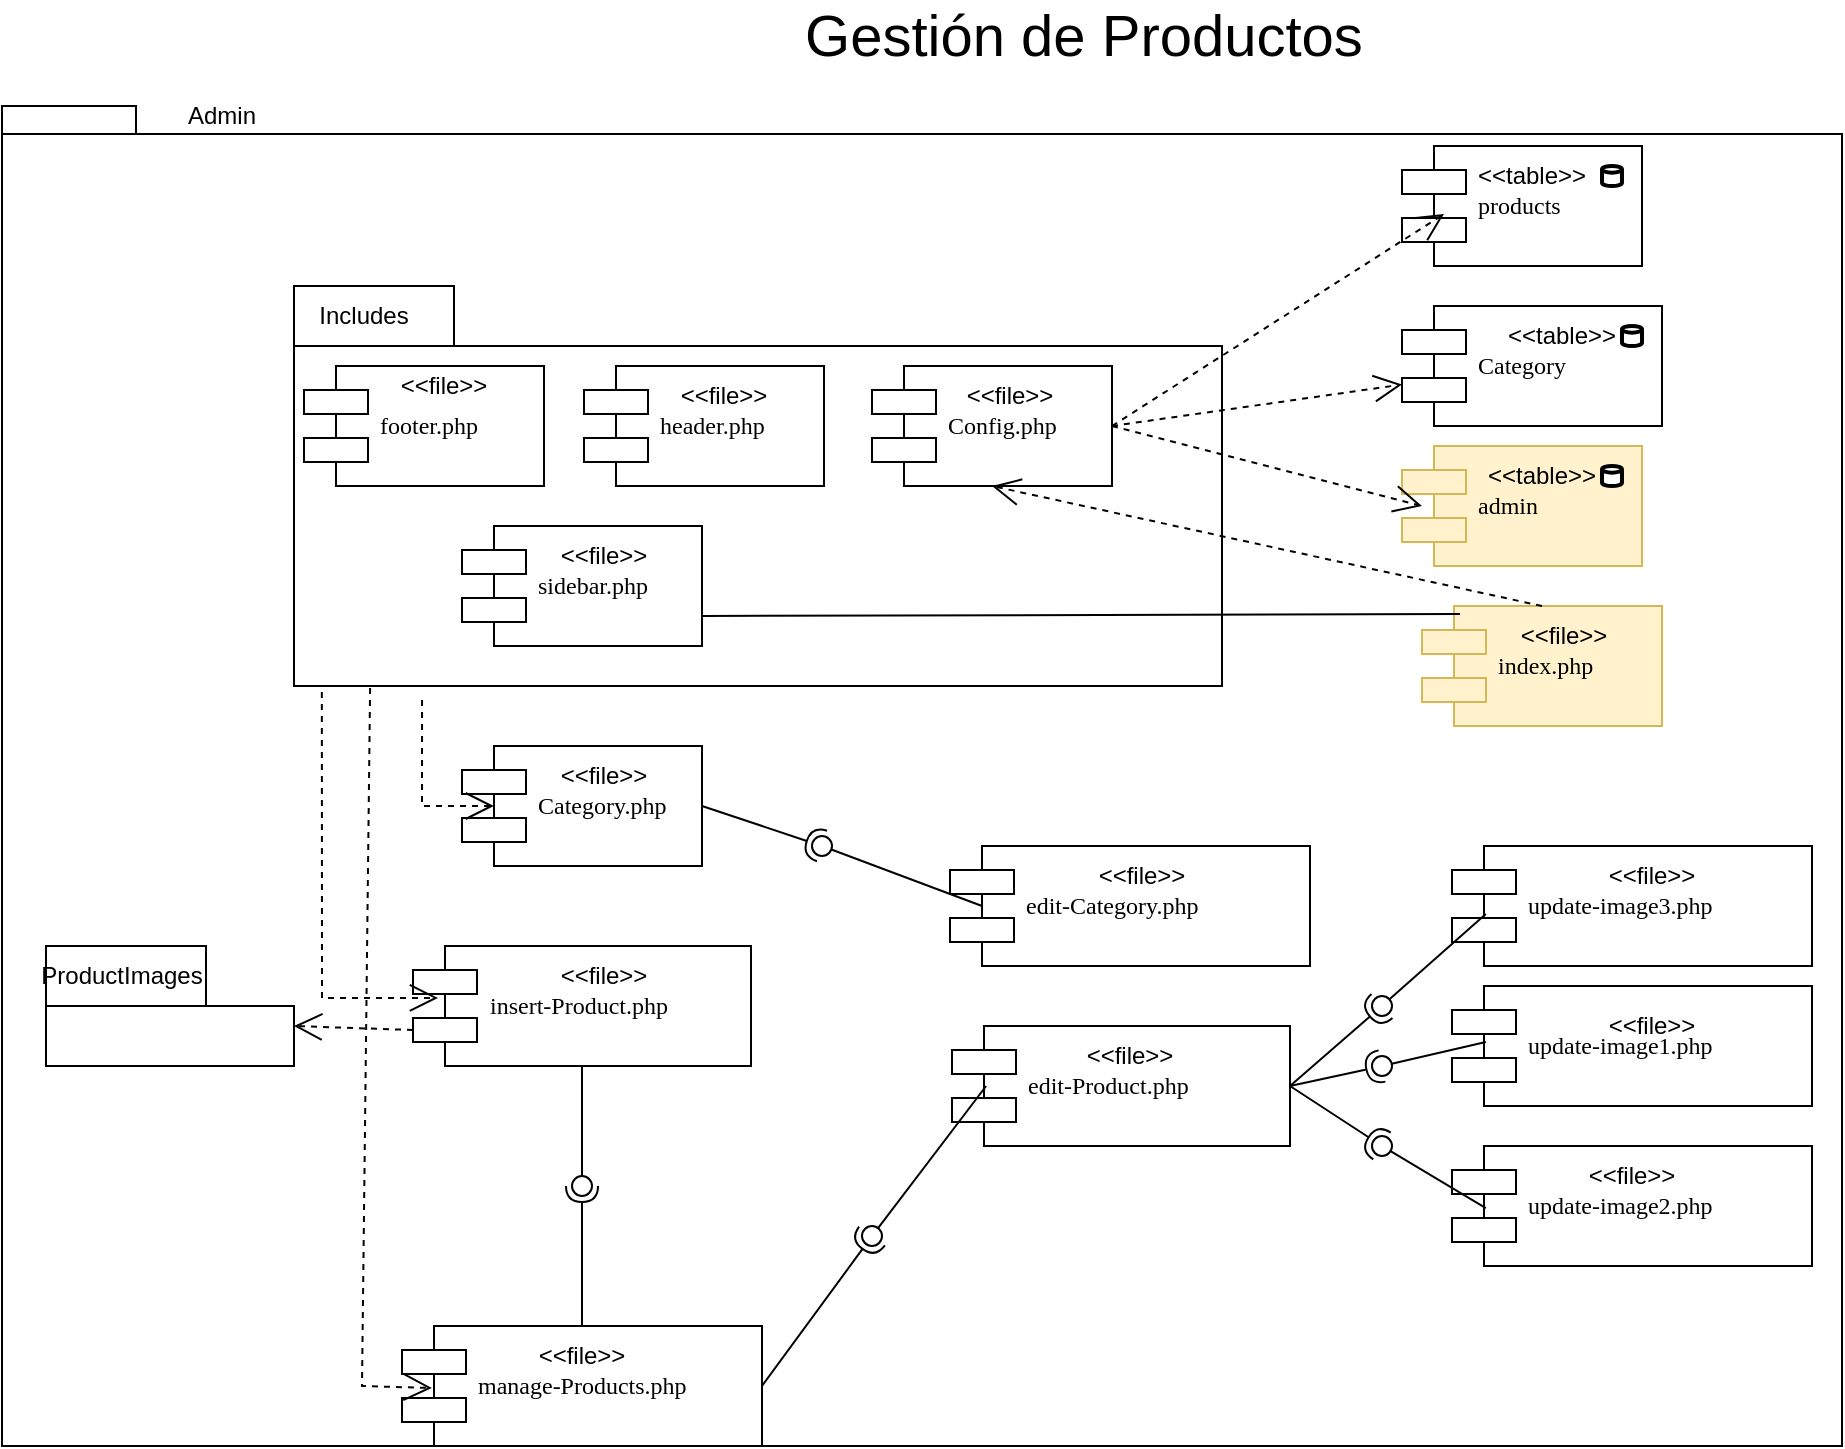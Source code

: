 <mxfile version="22.0.8" type="github">
  <diagram name="Página-1" id="GMEsVAINNBaTcpao7fsB">
    <mxGraphModel dx="1707" dy="1647" grid="1" gridSize="10" guides="1" tooltips="1" connect="1" arrows="1" fold="1" page="1" pageScale="1" pageWidth="827" pageHeight="1169" math="0" shadow="0">
      <root>
        <mxCell id="0" />
        <mxCell id="1" parent="0" />
        <mxCell id="oqwPhSUPqJG5sDOOm7o7-99" value="Gestión de Productos" style="text;html=1;strokeColor=none;fillColor=none;align=center;verticalAlign=middle;whiteSpace=wrap;rounded=0;fontSize=29;" parent="1" vertex="1">
          <mxGeometry x="241" width="420" height="30" as="geometry" />
        </mxCell>
        <mxCell id="aBW9D4QRDCEDmR9I3vUL-10" value="" style="shape=folder;fontStyle=1;spacingTop=10;tabWidth=40;tabHeight=14;tabPosition=left;html=1;whiteSpace=wrap;" vertex="1" parent="1">
          <mxGeometry x="-90" y="50" width="920" height="670" as="geometry" />
        </mxCell>
        <mxCell id="aBW9D4QRDCEDmR9I3vUL-11" value="" style="shape=folder;fontStyle=1;tabWidth=80;tabHeight=30;tabPosition=left;html=1;boundedLbl=1;whiteSpace=wrap;" vertex="1" parent="1">
          <mxGeometry x="56" y="140" width="464" height="200" as="geometry" />
        </mxCell>
        <mxCell id="aBW9D4QRDCEDmR9I3vUL-12" value="&lt;font style=&quot;vertical-align: inherit;&quot;&gt;&lt;font style=&quot;vertical-align: inherit;&quot;&gt;Includes&lt;/font&gt;&lt;/font&gt;" style="text;html=1;strokeColor=none;fillColor=none;align=center;verticalAlign=middle;whiteSpace=wrap;rounded=0;" vertex="1" parent="1">
          <mxGeometry x="61" y="140" width="60" height="30" as="geometry" />
        </mxCell>
        <mxCell id="aBW9D4QRDCEDmR9I3vUL-13" value="footer.php" style="shape=component;align=left;spacingLeft=36;rounded=0;shadow=0;comic=0;labelBackgroundColor=none;strokeWidth=1;fontFamily=Verdana;fontSize=12;html=1;" vertex="1" parent="1">
          <mxGeometry x="61" y="180" width="120" height="60" as="geometry" />
        </mxCell>
        <mxCell id="aBW9D4QRDCEDmR9I3vUL-14" value="header.php" style="shape=component;align=left;spacingLeft=36;rounded=0;shadow=0;comic=0;labelBackgroundColor=none;strokeWidth=1;fontFamily=Verdana;fontSize=12;html=1;" vertex="1" parent="1">
          <mxGeometry x="201" y="180" width="120" height="60" as="geometry" />
        </mxCell>
        <mxCell id="aBW9D4QRDCEDmR9I3vUL-15" value="&amp;lt;&amp;lt;file&amp;gt;&amp;gt;" style="text;html=1;strokeColor=none;fillColor=none;align=center;verticalAlign=middle;whiteSpace=wrap;rounded=0;" vertex="1" parent="1">
          <mxGeometry x="101" y="180" width="60" height="20" as="geometry" />
        </mxCell>
        <mxCell id="aBW9D4QRDCEDmR9I3vUL-16" value="products" style="shape=component;align=left;spacingLeft=36;rounded=0;shadow=0;comic=0;labelBackgroundColor=none;strokeWidth=1;fontFamily=Verdana;fontSize=12;html=1;" vertex="1" parent="1">
          <mxGeometry x="610" y="70" width="120" height="60" as="geometry" />
        </mxCell>
        <mxCell id="aBW9D4QRDCEDmR9I3vUL-17" value="Category" style="shape=component;align=left;spacingLeft=36;rounded=0;shadow=0;comic=0;labelBackgroundColor=none;strokeWidth=1;fontFamily=Verdana;fontSize=12;html=1;" vertex="1" parent="1">
          <mxGeometry x="610" y="150" width="130" height="60" as="geometry" />
        </mxCell>
        <mxCell id="aBW9D4QRDCEDmR9I3vUL-18" value="&amp;lt;&amp;lt;table&amp;gt;&amp;gt;" style="text;html=1;strokeColor=none;fillColor=none;align=center;verticalAlign=middle;whiteSpace=wrap;rounded=0;" vertex="1" parent="1">
          <mxGeometry x="645" y="70" width="60" height="30" as="geometry" />
        </mxCell>
        <mxCell id="aBW9D4QRDCEDmR9I3vUL-19" value="&amp;lt;&amp;lt;file&amp;gt;&amp;gt;" style="text;html=1;strokeColor=none;fillColor=none;align=center;verticalAlign=middle;whiteSpace=wrap;rounded=0;" vertex="1" parent="1">
          <mxGeometry x="241" y="180" width="60" height="30" as="geometry" />
        </mxCell>
        <mxCell id="aBW9D4QRDCEDmR9I3vUL-20" value="" style="strokeWidth=2;html=1;shape=mxgraph.flowchart.database;whiteSpace=wrap;" vertex="1" parent="1">
          <mxGeometry x="710" y="80" width="10" height="10" as="geometry" />
        </mxCell>
        <mxCell id="aBW9D4QRDCEDmR9I3vUL-21" value="index.php" style="shape=component;align=left;spacingLeft=36;rounded=0;shadow=0;comic=0;labelBackgroundColor=none;strokeWidth=1;fontFamily=Verdana;fontSize=12;html=1;fillColor=#fff2cc;strokeColor=#d6b656;" vertex="1" parent="1">
          <mxGeometry x="620" y="300" width="120" height="60" as="geometry" />
        </mxCell>
        <mxCell id="aBW9D4QRDCEDmR9I3vUL-22" value="admin" style="shape=component;align=left;spacingLeft=36;rounded=0;shadow=0;comic=0;labelBackgroundColor=none;strokeWidth=1;fontFamily=Verdana;fontSize=12;html=1;fillColor=#fff2cc;strokeColor=#d6b656;" vertex="1" parent="1">
          <mxGeometry x="610" y="220" width="120" height="60" as="geometry" />
        </mxCell>
        <mxCell id="aBW9D4QRDCEDmR9I3vUL-23" value="&amp;lt;&amp;lt;table&amp;gt;&amp;gt;" style="text;html=1;strokeColor=none;fillColor=none;align=center;verticalAlign=middle;whiteSpace=wrap;rounded=0;" vertex="1" parent="1">
          <mxGeometry x="650" y="220" width="60" height="30" as="geometry" />
        </mxCell>
        <mxCell id="aBW9D4QRDCEDmR9I3vUL-24" value="" style="ellipse;whiteSpace=wrap;html=1;align=center;aspect=fixed;fillColor=none;strokeColor=none;resizable=0;perimeter=centerPerimeter;rotatable=0;allowArrows=0;points=[];outlineConnect=1;" vertex="1" parent="1">
          <mxGeometry x="815" y="490" width="10" height="10" as="geometry" />
        </mxCell>
        <mxCell id="aBW9D4QRDCEDmR9I3vUL-25" value="" style="strokeWidth=2;html=1;shape=mxgraph.flowchart.database;whiteSpace=wrap;" vertex="1" parent="1">
          <mxGeometry x="710" y="230" width="10" height="10" as="geometry" />
        </mxCell>
        <mxCell id="aBW9D4QRDCEDmR9I3vUL-26" value="Config.php" style="shape=component;align=left;spacingLeft=36;rounded=0;shadow=0;comic=0;labelBackgroundColor=none;strokeWidth=1;fontFamily=Verdana;fontSize=12;html=1;" vertex="1" parent="1">
          <mxGeometry x="345" y="180" width="120" height="60" as="geometry" />
        </mxCell>
        <mxCell id="aBW9D4QRDCEDmR9I3vUL-27" value="&amp;lt;&amp;lt;file&amp;gt;&amp;gt;" style="text;html=1;strokeColor=none;fillColor=none;align=center;verticalAlign=middle;whiteSpace=wrap;rounded=0;" vertex="1" parent="1">
          <mxGeometry x="384" y="180" width="60" height="30" as="geometry" />
        </mxCell>
        <mxCell id="aBW9D4QRDCEDmR9I3vUL-28" value="&amp;lt;&amp;lt;table&amp;gt;&amp;gt;" style="text;html=1;strokeColor=none;fillColor=none;align=center;verticalAlign=middle;whiteSpace=wrap;rounded=0;" vertex="1" parent="1">
          <mxGeometry x="660" y="150" width="60" height="30" as="geometry" />
        </mxCell>
        <mxCell id="aBW9D4QRDCEDmR9I3vUL-29" value="" style="strokeWidth=2;html=1;shape=mxgraph.flowchart.database;whiteSpace=wrap;" vertex="1" parent="1">
          <mxGeometry x="720" y="160" width="10" height="10" as="geometry" />
        </mxCell>
        <mxCell id="aBW9D4QRDCEDmR9I3vUL-30" value="" style="endArrow=open;endSize=12;dashed=1;html=1;rounded=0;exitX=1;exitY=0.5;exitDx=0;exitDy=0;entryX=0.083;entryY=0.5;entryDx=0;entryDy=0;entryPerimeter=0;" edge="1" parent="1" source="aBW9D4QRDCEDmR9I3vUL-26" target="aBW9D4QRDCEDmR9I3vUL-22">
          <mxGeometry width="160" relative="1" as="geometry">
            <mxPoint x="506" y="441.98" as="sourcePoint" />
            <mxPoint x="261" y="470" as="targetPoint" />
          </mxGeometry>
        </mxCell>
        <mxCell id="aBW9D4QRDCEDmR9I3vUL-31" value="" style="endArrow=open;endSize=12;dashed=1;html=1;rounded=0;exitX=1;exitY=0.5;exitDx=0;exitDy=0;" edge="1" parent="1" source="aBW9D4QRDCEDmR9I3vUL-26" target="aBW9D4QRDCEDmR9I3vUL-17">
          <mxGeometry width="160" relative="1" as="geometry">
            <mxPoint x="475" y="220" as="sourcePoint" />
            <mxPoint x="630" y="260" as="targetPoint" />
          </mxGeometry>
        </mxCell>
        <mxCell id="aBW9D4QRDCEDmR9I3vUL-32" value="" style="endArrow=open;endSize=12;dashed=1;html=1;rounded=0;exitX=1;exitY=0.5;exitDx=0;exitDy=0;entryX=0.175;entryY=0.567;entryDx=0;entryDy=0;entryPerimeter=0;" edge="1" parent="1" source="aBW9D4QRDCEDmR9I3vUL-26" target="aBW9D4QRDCEDmR9I3vUL-16">
          <mxGeometry width="160" relative="1" as="geometry">
            <mxPoint x="485" y="230" as="sourcePoint" />
            <mxPoint x="640" y="270" as="targetPoint" />
          </mxGeometry>
        </mxCell>
        <mxCell id="aBW9D4QRDCEDmR9I3vUL-33" value="&lt;font style=&quot;vertical-align: inherit;&quot;&gt;&lt;font style=&quot;vertical-align: inherit;&quot;&gt;Admin&lt;/font&gt;&lt;/font&gt;" style="text;html=1;strokeColor=none;fillColor=none;align=center;verticalAlign=middle;whiteSpace=wrap;rounded=0;" vertex="1" parent="1">
          <mxGeometry x="-10" y="40" width="60" height="30" as="geometry" />
        </mxCell>
        <mxCell id="aBW9D4QRDCEDmR9I3vUL-34" value="Category.php" style="shape=component;align=left;spacingLeft=36;rounded=0;shadow=0;comic=0;labelBackgroundColor=none;strokeWidth=1;fontFamily=Verdana;fontSize=12;html=1;" vertex="1" parent="1">
          <mxGeometry x="140" y="370" width="120" height="60" as="geometry" />
        </mxCell>
        <mxCell id="aBW9D4QRDCEDmR9I3vUL-35" value="insert-Product.php" style="shape=component;align=left;spacingLeft=36;rounded=0;shadow=0;comic=0;labelBackgroundColor=none;strokeWidth=1;fontFamily=Verdana;fontSize=12;html=1;" vertex="1" parent="1">
          <mxGeometry x="115.5" y="470" width="169" height="60" as="geometry" />
        </mxCell>
        <mxCell id="aBW9D4QRDCEDmR9I3vUL-36" value="edit-Product.php" style="shape=component;align=left;spacingLeft=36;rounded=0;shadow=0;comic=0;labelBackgroundColor=none;strokeWidth=1;fontFamily=Verdana;fontSize=12;html=1;" vertex="1" parent="1">
          <mxGeometry x="385" y="510" width="169" height="60" as="geometry" />
        </mxCell>
        <mxCell id="aBW9D4QRDCEDmR9I3vUL-37" value="manage-Products.php" style="shape=component;align=left;spacingLeft=36;rounded=0;shadow=0;comic=0;labelBackgroundColor=none;strokeWidth=1;fontFamily=Verdana;fontSize=12;html=1;" vertex="1" parent="1">
          <mxGeometry x="110" y="660" width="180" height="60" as="geometry" />
        </mxCell>
        <mxCell id="aBW9D4QRDCEDmR9I3vUL-38" value="edit-Category.php" style="shape=component;align=left;spacingLeft=36;rounded=0;shadow=0;comic=0;labelBackgroundColor=none;strokeWidth=1;fontFamily=Verdana;fontSize=12;html=1;" vertex="1" parent="1">
          <mxGeometry x="384" y="420" width="180" height="60" as="geometry" />
        </mxCell>
        <mxCell id="aBW9D4QRDCEDmR9I3vUL-39" value="update-image1.php" style="shape=component;align=left;spacingLeft=36;rounded=0;shadow=0;comic=0;labelBackgroundColor=none;strokeWidth=1;fontFamily=Verdana;fontSize=12;html=1;" vertex="1" parent="1">
          <mxGeometry x="635" y="490" width="180" height="60" as="geometry" />
        </mxCell>
        <mxCell id="aBW9D4QRDCEDmR9I3vUL-40" value="update-image2.php" style="shape=component;align=left;spacingLeft=36;rounded=0;shadow=0;comic=0;labelBackgroundColor=none;strokeWidth=1;fontFamily=Verdana;fontSize=12;html=1;" vertex="1" parent="1">
          <mxGeometry x="635" y="570" width="180" height="60" as="geometry" />
        </mxCell>
        <mxCell id="aBW9D4QRDCEDmR9I3vUL-41" value="update-image3.php" style="shape=component;align=left;spacingLeft=36;rounded=0;shadow=0;comic=0;labelBackgroundColor=none;strokeWidth=1;fontFamily=Verdana;fontSize=12;html=1;" vertex="1" parent="1">
          <mxGeometry x="635" y="420" width="180" height="60" as="geometry" />
        </mxCell>
        <mxCell id="aBW9D4QRDCEDmR9I3vUL-42" value="" style="endArrow=open;endSize=12;dashed=1;html=1;rounded=0;exitX=0.5;exitY=0;exitDx=0;exitDy=0;entryX=0.5;entryY=1;entryDx=0;entryDy=0;" edge="1" parent="1" source="aBW9D4QRDCEDmR9I3vUL-21" target="aBW9D4QRDCEDmR9I3vUL-26">
          <mxGeometry width="160" relative="1" as="geometry">
            <mxPoint x="475" y="220" as="sourcePoint" />
            <mxPoint x="630" y="260" as="targetPoint" />
          </mxGeometry>
        </mxCell>
        <mxCell id="aBW9D4QRDCEDmR9I3vUL-43" value="sidebar.php" style="shape=component;align=left;spacingLeft=36;rounded=0;shadow=0;comic=0;labelBackgroundColor=none;strokeWidth=1;fontFamily=Verdana;fontSize=12;html=1;" vertex="1" parent="1">
          <mxGeometry x="140" y="260" width="120" height="60" as="geometry" />
        </mxCell>
        <mxCell id="aBW9D4QRDCEDmR9I3vUL-44" value="" style="endArrow=none;html=1;rounded=0;entryX=0.158;entryY=0.067;entryDx=0;entryDy=0;exitX=1;exitY=0.75;exitDx=0;exitDy=0;entryPerimeter=0;" edge="1" parent="1" source="aBW9D4QRDCEDmR9I3vUL-43" target="aBW9D4QRDCEDmR9I3vUL-21">
          <mxGeometry width="50" height="50" relative="1" as="geometry">
            <mxPoint x="107" y="390" as="sourcePoint" />
            <mxPoint x="210" y="330" as="targetPoint" />
          </mxGeometry>
        </mxCell>
        <mxCell id="aBW9D4QRDCEDmR9I3vUL-45" value="" style="rounded=0;orthogonalLoop=1;jettySize=auto;html=1;endArrow=halfCircle;endFill=0;endSize=6;strokeWidth=1;sketch=0;exitX=1;exitY=0.5;exitDx=0;exitDy=0;" edge="1" parent="1" source="aBW9D4QRDCEDmR9I3vUL-36">
          <mxGeometry relative="1" as="geometry">
            <mxPoint x="400" y="445" as="sourcePoint" />
            <mxPoint x="600" y="500" as="targetPoint" />
          </mxGeometry>
        </mxCell>
        <mxCell id="aBW9D4QRDCEDmR9I3vUL-46" value="" style="rounded=0;orthogonalLoop=1;jettySize=auto;html=1;endArrow=oval;endFill=0;sketch=0;sourcePerimeterSpacing=0;targetPerimeterSpacing=0;endSize=10;exitX=0.094;exitY=0.567;exitDx=0;exitDy=0;exitPerimeter=0;" edge="1" parent="1" source="aBW9D4QRDCEDmR9I3vUL-41">
          <mxGeometry relative="1" as="geometry">
            <mxPoint x="360" y="445" as="sourcePoint" />
            <mxPoint x="600" y="500" as="targetPoint" />
          </mxGeometry>
        </mxCell>
        <mxCell id="aBW9D4QRDCEDmR9I3vUL-47" value="" style="ellipse;whiteSpace=wrap;html=1;align=center;aspect=fixed;fillColor=none;strokeColor=none;resizable=0;perimeter=centerPerimeter;rotatable=0;allowArrows=0;points=[];outlineConnect=1;" vertex="1" parent="1">
          <mxGeometry x="375" y="440" width="10" height="10" as="geometry" />
        </mxCell>
        <mxCell id="aBW9D4QRDCEDmR9I3vUL-48" value="" style="rounded=0;orthogonalLoop=1;jettySize=auto;html=1;endArrow=halfCircle;endFill=0;endSize=6;strokeWidth=1;sketch=0;exitX=1;exitY=0.5;exitDx=0;exitDy=0;" edge="1" parent="1" source="aBW9D4QRDCEDmR9I3vUL-36">
          <mxGeometry relative="1" as="geometry">
            <mxPoint x="400" y="445" as="sourcePoint" />
            <mxPoint x="600" y="530" as="targetPoint" />
          </mxGeometry>
        </mxCell>
        <mxCell id="aBW9D4QRDCEDmR9I3vUL-49" value="" style="rounded=0;orthogonalLoop=1;jettySize=auto;html=1;endArrow=oval;endFill=0;sketch=0;sourcePerimeterSpacing=0;targetPerimeterSpacing=0;endSize=10;exitX=0.094;exitY=0.467;exitDx=0;exitDy=0;exitPerimeter=0;" edge="1" parent="1" source="aBW9D4QRDCEDmR9I3vUL-39">
          <mxGeometry relative="1" as="geometry">
            <mxPoint x="360" y="445" as="sourcePoint" />
            <mxPoint x="600" y="530" as="targetPoint" />
          </mxGeometry>
        </mxCell>
        <mxCell id="aBW9D4QRDCEDmR9I3vUL-50" value="" style="ellipse;whiteSpace=wrap;html=1;align=center;aspect=fixed;fillColor=none;strokeColor=none;resizable=0;perimeter=centerPerimeter;rotatable=0;allowArrows=0;points=[];outlineConnect=1;" vertex="1" parent="1">
          <mxGeometry x="375" y="440" width="10" height="10" as="geometry" />
        </mxCell>
        <mxCell id="aBW9D4QRDCEDmR9I3vUL-51" value="" style="rounded=0;orthogonalLoop=1;jettySize=auto;html=1;endArrow=halfCircle;endFill=0;endSize=6;strokeWidth=1;sketch=0;exitX=1;exitY=0.5;exitDx=0;exitDy=0;" edge="1" parent="1" source="aBW9D4QRDCEDmR9I3vUL-36">
          <mxGeometry relative="1" as="geometry">
            <mxPoint x="400" y="445" as="sourcePoint" />
            <mxPoint x="600" y="570" as="targetPoint" />
          </mxGeometry>
        </mxCell>
        <mxCell id="aBW9D4QRDCEDmR9I3vUL-52" value="" style="rounded=0;orthogonalLoop=1;jettySize=auto;html=1;endArrow=oval;endFill=0;sketch=0;sourcePerimeterSpacing=0;targetPerimeterSpacing=0;endSize=10;exitX=0.094;exitY=0.517;exitDx=0;exitDy=0;exitPerimeter=0;" edge="1" parent="1" source="aBW9D4QRDCEDmR9I3vUL-40">
          <mxGeometry relative="1" as="geometry">
            <mxPoint x="360" y="445" as="sourcePoint" />
            <mxPoint x="600" y="570" as="targetPoint" />
          </mxGeometry>
        </mxCell>
        <mxCell id="aBW9D4QRDCEDmR9I3vUL-53" value="" style="ellipse;whiteSpace=wrap;html=1;align=center;aspect=fixed;fillColor=none;strokeColor=none;resizable=0;perimeter=centerPerimeter;rotatable=0;allowArrows=0;points=[];outlineConnect=1;" vertex="1" parent="1">
          <mxGeometry x="375" y="440" width="10" height="10" as="geometry" />
        </mxCell>
        <mxCell id="aBW9D4QRDCEDmR9I3vUL-54" value="" style="rounded=0;orthogonalLoop=1;jettySize=auto;html=1;endArrow=halfCircle;endFill=0;endSize=6;strokeWidth=1;sketch=0;exitX=1;exitY=0.5;exitDx=0;exitDy=0;" edge="1" parent="1" source="aBW9D4QRDCEDmR9I3vUL-34">
          <mxGeometry relative="1" as="geometry">
            <mxPoint x="400" y="445" as="sourcePoint" />
            <mxPoint x="320" y="420" as="targetPoint" />
          </mxGeometry>
        </mxCell>
        <mxCell id="aBW9D4QRDCEDmR9I3vUL-55" value="" style="rounded=0;orthogonalLoop=1;jettySize=auto;html=1;endArrow=oval;endFill=0;sketch=0;sourcePerimeterSpacing=0;targetPerimeterSpacing=0;endSize=10;exitX=0.089;exitY=0.5;exitDx=0;exitDy=0;exitPerimeter=0;" edge="1" parent="1" source="aBW9D4QRDCEDmR9I3vUL-38">
          <mxGeometry relative="1" as="geometry">
            <mxPoint x="360" y="445" as="sourcePoint" />
            <mxPoint x="320" y="420" as="targetPoint" />
          </mxGeometry>
        </mxCell>
        <mxCell id="aBW9D4QRDCEDmR9I3vUL-56" value="" style="ellipse;whiteSpace=wrap;html=1;align=center;aspect=fixed;fillColor=none;strokeColor=none;resizable=0;perimeter=centerPerimeter;rotatable=0;allowArrows=0;points=[];outlineConnect=1;" vertex="1" parent="1">
          <mxGeometry x="375" y="440" width="10" height="10" as="geometry" />
        </mxCell>
        <mxCell id="aBW9D4QRDCEDmR9I3vUL-57" value="" style="rounded=0;orthogonalLoop=1;jettySize=auto;html=1;endArrow=halfCircle;endFill=0;endSize=6;strokeWidth=1;sketch=0;exitX=1;exitY=0.5;exitDx=0;exitDy=0;entryX=0.2;entryY=0.4;entryDx=0;entryDy=0;entryPerimeter=0;" edge="1" parent="1" source="aBW9D4QRDCEDmR9I3vUL-37" target="aBW9D4QRDCEDmR9I3vUL-59">
          <mxGeometry relative="1" as="geometry">
            <mxPoint x="390" y="575" as="sourcePoint" />
            <mxPoint x="360" y="560" as="targetPoint" />
          </mxGeometry>
        </mxCell>
        <mxCell id="aBW9D4QRDCEDmR9I3vUL-58" value="" style="rounded=0;orthogonalLoop=1;jettySize=auto;html=1;endArrow=oval;endFill=0;sketch=0;sourcePerimeterSpacing=0;targetPerimeterSpacing=0;endSize=10;exitX=0.101;exitY=0.5;exitDx=0;exitDy=0;exitPerimeter=0;entryX=0;entryY=0.2;entryDx=0;entryDy=0;entryPerimeter=0;" edge="1" parent="1" source="aBW9D4QRDCEDmR9I3vUL-36" target="aBW9D4QRDCEDmR9I3vUL-59">
          <mxGeometry relative="1" as="geometry">
            <mxPoint x="350" y="575" as="sourcePoint" />
            <mxPoint x="360" y="560" as="targetPoint" />
          </mxGeometry>
        </mxCell>
        <mxCell id="aBW9D4QRDCEDmR9I3vUL-59" value="" style="ellipse;whiteSpace=wrap;html=1;align=center;aspect=fixed;fillColor=none;strokeColor=none;resizable=0;perimeter=centerPerimeter;rotatable=0;allowArrows=0;points=[];outlineConnect=1;" vertex="1" parent="1">
          <mxGeometry x="340" y="610" width="10" height="10" as="geometry" />
        </mxCell>
        <mxCell id="aBW9D4QRDCEDmR9I3vUL-60" value="" style="rounded=0;orthogonalLoop=1;jettySize=auto;html=1;endArrow=halfCircle;endFill=0;endSize=6;strokeWidth=1;sketch=0;exitX=0.5;exitY=0;exitDx=0;exitDy=0;" edge="1" parent="1" source="aBW9D4QRDCEDmR9I3vUL-37">
          <mxGeometry relative="1" as="geometry">
            <mxPoint x="390" y="575" as="sourcePoint" />
            <mxPoint x="200" y="590" as="targetPoint" />
          </mxGeometry>
        </mxCell>
        <mxCell id="aBW9D4QRDCEDmR9I3vUL-61" value="" style="ellipse;whiteSpace=wrap;html=1;align=center;aspect=fixed;fillColor=none;strokeColor=none;resizable=0;perimeter=centerPerimeter;rotatable=0;allowArrows=0;points=[];outlineConnect=1;" vertex="1" parent="1">
          <mxGeometry x="364" y="570" width="10" height="10" as="geometry" />
        </mxCell>
        <mxCell id="aBW9D4QRDCEDmR9I3vUL-62" value="" style="rounded=0;orthogonalLoop=1;jettySize=auto;html=1;endArrow=oval;endFill=0;sketch=0;sourcePerimeterSpacing=0;targetPerimeterSpacing=0;endSize=10;exitX=0.5;exitY=1;exitDx=0;exitDy=0;" edge="1" parent="1" source="aBW9D4QRDCEDmR9I3vUL-35">
          <mxGeometry relative="1" as="geometry">
            <mxPoint x="412" y="550" as="sourcePoint" />
            <mxPoint x="200" y="590" as="targetPoint" />
          </mxGeometry>
        </mxCell>
        <mxCell id="aBW9D4QRDCEDmR9I3vUL-63" value="&amp;lt;&amp;lt;file&amp;gt;&amp;gt;" style="text;html=1;strokeColor=none;fillColor=none;align=center;verticalAlign=middle;whiteSpace=wrap;rounded=0;" vertex="1" parent="1">
          <mxGeometry x="181" y="370" width="60" height="30" as="geometry" />
        </mxCell>
        <mxCell id="aBW9D4QRDCEDmR9I3vUL-64" value="" style="endArrow=open;endSize=12;dashed=1;html=1;rounded=0;exitX=0.03;exitY=1.015;exitDx=0;exitDy=0;entryX=0.074;entryY=0.433;entryDx=0;entryDy=0;entryPerimeter=0;exitPerimeter=0;" edge="1" parent="1" source="aBW9D4QRDCEDmR9I3vUL-11" target="aBW9D4QRDCEDmR9I3vUL-35">
          <mxGeometry width="160" relative="1" as="geometry">
            <mxPoint x="690" y="310" as="sourcePoint" />
            <mxPoint x="415" y="250" as="targetPoint" />
            <Array as="points">
              <mxPoint x="70" y="496" />
            </Array>
          </mxGeometry>
        </mxCell>
        <mxCell id="aBW9D4QRDCEDmR9I3vUL-65" value="" style="endArrow=open;endSize=12;dashed=1;html=1;rounded=0;exitX=0.138;exitY=1.035;exitDx=0;exitDy=0;entryX=0.133;entryY=0.5;entryDx=0;entryDy=0;entryPerimeter=0;exitPerimeter=0;" edge="1" parent="1" source="aBW9D4QRDCEDmR9I3vUL-11" target="aBW9D4QRDCEDmR9I3vUL-34">
          <mxGeometry width="160" relative="1" as="geometry">
            <mxPoint x="700" y="320" as="sourcePoint" />
            <mxPoint x="425" y="260" as="targetPoint" />
            <Array as="points">
              <mxPoint x="120" y="400" />
            </Array>
          </mxGeometry>
        </mxCell>
        <mxCell id="aBW9D4QRDCEDmR9I3vUL-66" value="" style="endArrow=open;endSize=12;dashed=1;html=1;rounded=0;exitX=0.082;exitY=1.005;exitDx=0;exitDy=0;exitPerimeter=0;entryX=0.083;entryY=0.517;entryDx=0;entryDy=0;entryPerimeter=0;" edge="1" parent="1" source="aBW9D4QRDCEDmR9I3vUL-11" target="aBW9D4QRDCEDmR9I3vUL-37">
          <mxGeometry width="160" relative="1" as="geometry">
            <mxPoint x="710" y="330" as="sourcePoint" />
            <mxPoint x="260" y="560" as="targetPoint" />
            <Array as="points">
              <mxPoint x="90" y="690" />
            </Array>
          </mxGeometry>
        </mxCell>
        <mxCell id="aBW9D4QRDCEDmR9I3vUL-67" value="" style="endArrow=open;endSize=12;dashed=1;html=1;rounded=0;exitX=0;exitY=0.7;exitDx=0;exitDy=0;entryX=0;entryY=0;entryDx=124;entryDy=45;entryPerimeter=0;" edge="1" parent="1" source="aBW9D4QRDCEDmR9I3vUL-35">
          <mxGeometry width="160" relative="1" as="geometry">
            <mxPoint x="720" y="340" as="sourcePoint" />
            <mxPoint x="56" y="510" as="targetPoint" />
          </mxGeometry>
        </mxCell>
        <mxCell id="aBW9D4QRDCEDmR9I3vUL-68" value="&amp;lt;&amp;lt;file&amp;gt;&amp;gt;" style="text;html=1;strokeColor=none;fillColor=none;align=center;verticalAlign=middle;whiteSpace=wrap;rounded=0;" vertex="1" parent="1">
          <mxGeometry x="181" y="470" width="60" height="30" as="geometry" />
        </mxCell>
        <mxCell id="aBW9D4QRDCEDmR9I3vUL-69" value="&amp;lt;&amp;lt;file&amp;gt;&amp;gt;" style="text;html=1;strokeColor=none;fillColor=none;align=center;verticalAlign=middle;whiteSpace=wrap;rounded=0;" vertex="1" parent="1">
          <mxGeometry x="450" y="420" width="60" height="30" as="geometry" />
        </mxCell>
        <mxCell id="aBW9D4QRDCEDmR9I3vUL-70" value="&amp;lt;&amp;lt;file&amp;gt;&amp;gt;" style="text;html=1;strokeColor=none;fillColor=none;align=center;verticalAlign=middle;whiteSpace=wrap;rounded=0;" vertex="1" parent="1">
          <mxGeometry x="444" y="510" width="60" height="30" as="geometry" />
        </mxCell>
        <mxCell id="aBW9D4QRDCEDmR9I3vUL-71" value="&amp;lt;&amp;lt;file&amp;gt;&amp;gt;" style="text;html=1;strokeColor=none;fillColor=none;align=center;verticalAlign=middle;whiteSpace=wrap;rounded=0;" vertex="1" parent="1">
          <mxGeometry x="705" y="420" width="60" height="30" as="geometry" />
        </mxCell>
        <mxCell id="aBW9D4QRDCEDmR9I3vUL-72" value="&amp;lt;&amp;lt;file&amp;gt;&amp;gt;" style="text;html=1;strokeColor=none;fillColor=none;align=center;verticalAlign=middle;whiteSpace=wrap;rounded=0;" vertex="1" parent="1">
          <mxGeometry x="705" y="495" width="60" height="30" as="geometry" />
        </mxCell>
        <mxCell id="aBW9D4QRDCEDmR9I3vUL-73" value="&amp;lt;&amp;lt;file&amp;gt;&amp;gt;" style="text;html=1;strokeColor=none;fillColor=none;align=center;verticalAlign=middle;whiteSpace=wrap;rounded=0;" vertex="1" parent="1">
          <mxGeometry x="695" y="570" width="60" height="30" as="geometry" />
        </mxCell>
        <mxCell id="aBW9D4QRDCEDmR9I3vUL-74" value="&amp;lt;&amp;lt;file&amp;gt;&amp;gt;" style="text;html=1;strokeColor=none;fillColor=none;align=center;verticalAlign=middle;whiteSpace=wrap;rounded=0;" vertex="1" parent="1">
          <mxGeometry x="170" y="660" width="60" height="30" as="geometry" />
        </mxCell>
        <mxCell id="aBW9D4QRDCEDmR9I3vUL-75" value="&amp;lt;&amp;lt;file&amp;gt;&amp;gt;" style="text;html=1;strokeColor=none;fillColor=none;align=center;verticalAlign=middle;whiteSpace=wrap;rounded=0;" vertex="1" parent="1">
          <mxGeometry x="661" y="300" width="60" height="30" as="geometry" />
        </mxCell>
        <mxCell id="aBW9D4QRDCEDmR9I3vUL-76" value="&amp;lt;&amp;lt;file&amp;gt;&amp;gt;" style="text;html=1;strokeColor=none;fillColor=none;align=center;verticalAlign=middle;whiteSpace=wrap;rounded=0;" vertex="1" parent="1">
          <mxGeometry x="181" y="260" width="60" height="30" as="geometry" />
        </mxCell>
        <mxCell id="aBW9D4QRDCEDmR9I3vUL-77" value="" style="shape=folder;fontStyle=1;tabWidth=80;tabHeight=30;tabPosition=left;html=1;boundedLbl=1;whiteSpace=wrap;" vertex="1" parent="1">
          <mxGeometry x="-68" y="470" width="124" height="60" as="geometry" />
        </mxCell>
        <mxCell id="aBW9D4QRDCEDmR9I3vUL-78" value="&lt;font style=&quot;vertical-align: inherit;&quot;&gt;&lt;font style=&quot;vertical-align: inherit;&quot;&gt;ProductImages&lt;/font&gt;&lt;/font&gt;" style="text;html=1;strokeColor=none;fillColor=none;align=center;verticalAlign=middle;whiteSpace=wrap;rounded=0;" vertex="1" parent="1">
          <mxGeometry x="-60" y="470" width="60" height="30" as="geometry" />
        </mxCell>
      </root>
    </mxGraphModel>
  </diagram>
</mxfile>
